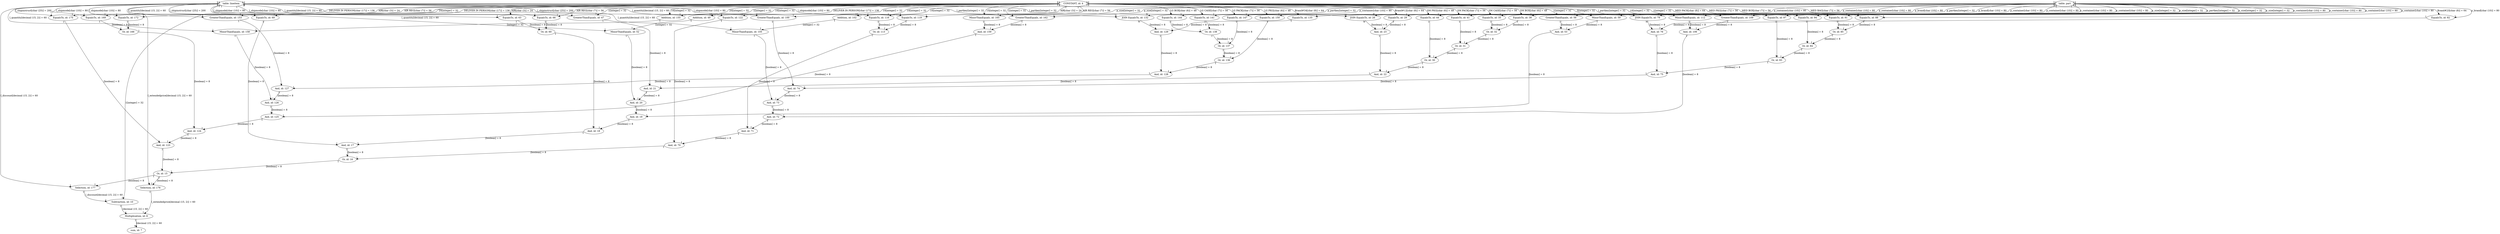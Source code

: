 digraph {
"CONSTANT, id: 4" -> "Addition, id: 155"[label="10[integer] = 32", headlabel="1", taillabel="1" ]
"table: lineitem" -> "MinorThanEquals, id: 52"[label="l_quantity[decimal (15, 2)] = 60", headlabel="1", taillabel="1" ]
"table: lineitem" -> "EqualsTo, id: 175"[label="l_shipinstruct[char (25)] = 200", headlabel="1", taillabel="1" ]
"table: lineitem" -> "GreaterThanEquals, id: 47"[label="l_quantity[decimal (15, 2)] = 60", headlabel="1", taillabel="1" ]
"CONSTANT, id: 4" -> "MinorThanEquals, id: 59"[label="5[integer] = 32", headlabel="1", taillabel="1" ]
"CONSTANT, id: 4" -> "Addition, id: 49"[label="1[integer] = 32", headlabel="1", taillabel="1" ]
"CONSTANT, id: 4" -> "GreaterThanEquals, id: 56"[label="1[integer] = 32", headlabel="1", taillabel="1" ]
"CONSTANT, id: 4" -> "EqualsTo, id: 44"[label="SM PKG[char (6)] = 48", headlabel="1", taillabel="1" ]
"table: lineitem" -> "MinorThanEquals, id: 158"[label="l_quantity[decimal (15, 2)] = 60", headlabel="1", taillabel="1" ]
"CONSTANT, id: 4" -> "EqualsTo, id: 172"[label="AIR REG[char (7)] = 56", headlabel="1", taillabel="1" ]
"CONSTANT, id: 4" -> "GreaterThanEquals, id: 100"[label="10[integer] = 32", headlabel="1", taillabel="1" ]
"table: lineitem" -> "GreaterThanEquals, id: 153"[label="l_quantity[decimal (15, 2)] = 60", headlabel="1", taillabel="1" ]
"CONSTANT, id: 4" -> "GreaterThanEquals, id: 162"[label="1[integer] = 32", headlabel="1", taillabel="1" ]
"table: part" -> "EqualsTo, id: 91"[label="p_container[char (10)] = 80", headlabel="1", taillabel="1" ]
"table: part" -> "JOIN EqualsTo, id: 26"[label="p_partkey[integer] = 32", headlabel="N", taillabel="1" ]
"table: part" -> "EqualsTo, id: 88"[label="p_container[char (10)] = 80", headlabel="1", taillabel="1" ]
"CONSTANT, id: 4" -> "MinorThanEquals, id: 165"[label="15[integer] = 32", headlabel="1", taillabel="1" ]
"CONSTANT, id: 4" -> "EqualsTo, id: 135"[label="Brand#34[char (8)] = 64", headlabel="1", taillabel="1" ]
"table: part" -> "EqualsTo, id: 135"[label="p_brand[char (10)] = 80", headlabel="1", taillabel="1" ]
"table: lineitem" -> "JOIN EqualsTo, id: 132"[label="l_partkey[integer] = 32", headlabel="N", taillabel="1" ]
"CONSTANT, id: 4" -> "EqualsTo, id: 29"[label="Brand#12[char (8)] = 64", headlabel="1", taillabel="1" ]
"CONSTANT, id: 4" -> "EqualsTo, id: 97"[label="MED PACK[char (8)] = 64", headlabel="1", taillabel="1" ]
"table: part" -> "MinorThanEquals, id: 112"[label="p_size[integer] = 32", headlabel="1", taillabel="1" ]
"CONSTANT, id: 4" -> "EqualsTo, id: 63"[label="AIR[char (3)] = 24", headlabel="1", taillabel="1" ]
"table: part" -> "EqualsTo, id: 94"[label="p_container[char (10)] = 80", headlabel="1", taillabel="1" ]
"table: part" -> "EqualsTo, id: 97"[label="p_container[char (10)] = 80", headlabel="1", taillabel="1" ]
"CONSTANT, id: 4" -> "EqualsTo, id: 169"[label="AIR[char (3)] = 24", headlabel="1", taillabel="1" ]
"CONSTANT, id: 4" -> "EqualsTo, id: 150"[label="LG PKG[char (6)] = 48", headlabel="1", taillabel="1" ]
"CONSTANT, id: 4" -> "EqualsTo, id: 66"[label="AIR REG[char (7)] = 56", headlabel="1", taillabel="1" ]
"CONSTANT, id: 4" -> "GreaterThanEquals, id: 109"[label="1[integer] = 32", headlabel="1", taillabel="1" ]
"table: lineitem" -> "JOIN EqualsTo, id: 79"[label="l_partkey[integer] = 32", headlabel="N", taillabel="1" ]
"table: lineitem" -> "EqualsTo, id: 66"[label="l_shipmode[char (10)] = 80", headlabel="1", taillabel="1" ]
"CONSTANT, id: 4" -> "EqualsTo, id: 88"[label="MED BAG[char (7)] = 56", headlabel="1", taillabel="1" ]
"table: lineitem" -> "EqualsTo, id: 63"[label="l_shipmode[char (10)] = 80", headlabel="1", taillabel="1" ]
"table: lineitem" -> "EqualsTo, id: 169"[label="l_shipmode[char (10)] = 80", headlabel="1", taillabel="1" ]
"table: part" -> "JOIN EqualsTo, id: 132"[label="p_partkey[integer] = 32", headlabel="N", taillabel="1" ]
"CONSTANT, id: 4" -> "EqualsTo, id: 69"[label="DELIVER IN PERSON[char (17)] = 136", headlabel="1", taillabel="1" ]
"CONSTANT, id: 4" -> "MinorThanEquals, id: 112"[label="10[integer] = 32", headlabel="1", taillabel="1" ]
"CONSTANT, id: 4" -> "EqualsTo, id: 144"[label="LG BOX[char (6)] = 48", headlabel="1", taillabel="1" ]
"table: lineitem" -> "MinorThanEquals, id: 105"[label="l_quantity[decimal (15, 2)] = 60", headlabel="1", taillabel="1" ]
"table: lineitem" -> "EqualsTo, id: 69"[label="l_shipinstruct[char (25)] = 200", headlabel="1", taillabel="1" ]
"table: part" -> "EqualsTo, id: 41"[label="p_container[char (10)] = 80", headlabel="1", taillabel="1" ]
"CONSTANT, id: 4" -> "EqualsTo, id: 119"[label="AIR REG[char (7)] = 56", headlabel="1", taillabel="1" ]
"table: part" -> "EqualsTo, id: 141"[label="p_container[char (10)] = 80", headlabel="1", taillabel="1" ]
"table: part" -> "EqualsTo, id: 38"[label="p_container[char (10)] = 80", headlabel="1", taillabel="1" ]
"CONSTANT, id: 4" -> "Addition, id: 102"[label="10[integer] = 32", headlabel="1", taillabel="1" ]
"CONSTANT, id: 4" -> "Addition, id: 102"[label="10[integer] = 32", headlabel="1", taillabel="1" ]
"table: lineitem" -> "JOIN EqualsTo, id: 26"[label="l_partkey[integer] = 32", headlabel="N", taillabel="1" ]
"table: part" -> "EqualsTo, id: 35"[label="p_container[char (10)] = 80", headlabel="1", taillabel="1" ]
"table: part" -> "EqualsTo, id: 82"[label="p_brand[char (10)] = 80", headlabel="1", taillabel="1" ]
"CONSTANT, id: 4" -> "EqualsTo, id: 175"[label="DELIVER IN PERSON[char (17)] = 136", headlabel="1", taillabel="1" ]
"CONSTANT, id: 4" -> "GreaterThanEquals, id: 153"[label="20[integer] = 32", headlabel="1", taillabel="1" ]
"CONSTANT, id: 4" -> "Addition, id: 49"[label="10[integer] = 32", headlabel="1", taillabel="1" ]
"table: lineitem" -> "EqualsTo, id: 172"[label="l_shipmode[char (10)] = 80", headlabel="1", taillabel="1" ]
"table: part" -> "EqualsTo, id: 150"[label="p_container[char (10)] = 80", headlabel="1", taillabel="1" ]
"CONSTANT, id: 4" -> "Addition, id: 155"[label="20[integer] = 32", headlabel="1", taillabel="1" ]
"table: part" -> "EqualsTo, id: 144"[label="p_container[char (10)] = 80", headlabel="1", taillabel="1" ]
"table: part" -> "EqualsTo, id: 147"[label="p_container[char (10)] = 80", headlabel="1", taillabel="1" ]
"table: lineitem" -> "EqualsTo, id: 122"[label="l_shipinstruct[char (25)] = 200", headlabel="1", taillabel="1" ]
"table: part" -> "GreaterThanEquals, id: 109"[label="p_size[integer] = 32", headlabel="1", taillabel="1" ]
"table: part" -> "EqualsTo, id: 44"[label="p_container[char (10)] = 80", headlabel="1", taillabel="1" ]
"table: part" -> "MinorThanEquals, id: 59"[label="p_size[integer] = 32", headlabel="1", taillabel="1" ]
"table: part" -> "GreaterThanEquals, id: 56"[label="p_size[integer] = 32", headlabel="1", taillabel="1" ]
"CONSTANT, id: 4" -> "EqualsTo, id: 141"[label="LG CASE[char (7)] = 56", headlabel="1", taillabel="1" ]
"CONSTANT, id: 4" -> "EqualsTo, id: 122"[label="DELIVER IN PERSON[char (17)] = 136", headlabel="1", taillabel="1" ]
"CONSTANT, id: 4" -> "GreaterThanEquals, id: 47"[label="1[integer] = 32", headlabel="1", taillabel="1" ]
"table: part" -> "EqualsTo, id: 29"[label="p_brand[char (10)] = 80", headlabel="1", taillabel="1" ]
"CONSTANT, id: 4" -> "EqualsTo, id: 91"[label="MED BOX[char (7)] = 56", headlabel="1", taillabel="1" ]
"table: part" -> "JOIN EqualsTo, id: 79"[label="p_partkey[integer] = 32", headlabel="N", taillabel="1" ]
"table: part" -> "GreaterThanEquals, id: 162"[label="p_size[integer] = 32", headlabel="1", taillabel="1" ]
"table: lineitem" -> "EqualsTo, id: 116"[label="l_shipmode[char (10)] = 80", headlabel="1", taillabel="1" ]
"table: lineitem" -> "GreaterThanEquals, id: 100"[label="l_quantity[decimal (15, 2)] = 60", headlabel="1", taillabel="1" ]
"table: part" -> "MinorThanEquals, id: 165"[label="p_size[integer] = 32", headlabel="1", taillabel="1" ]
"CONSTANT, id: 4" -> "EqualsTo, id: 38"[label="SM BOX[char (6)] = 48", headlabel="1", taillabel="1" ]
"CONSTANT, id: 4" -> "EqualsTo, id: 147"[label="LG PACK[char (7)] = 56", headlabel="1", taillabel="1" ]
"CONSTANT, id: 4" -> "EqualsTo, id: 41"[label="SM PACK[char (7)] = 56", headlabel="1", taillabel="1" ]
"table: lineitem" -> "EqualsTo, id: 119"[label="l_shipmode[char (10)] = 80", headlabel="1", taillabel="1" ]
"CONSTANT, id: 4" -> "EqualsTo, id: 82"[label="Brand#23[char (8)] = 64", headlabel="1", taillabel="1" ]
"CONSTANT, id: 4" -> "EqualsTo, id: 94"[label="MED PKG[char (7)] = 56", headlabel="1", taillabel="1" ]
"CONSTANT, id: 4" -> "EqualsTo, id: 35"[label="SM CASE[char (7)] = 56", headlabel="1", taillabel="1" ]
"CONSTANT, id: 4" -> "EqualsTo, id: 116"[label="AIR[char (3)] = 24", headlabel="1", taillabel="1" ]
"table: lineitem" -> "Selection, id: 177"[label="l_discount[decimal (15, 2)] = 60", headlabel="1", taillabel="1" ]
"table: lineitem" -> "Selection, id: 176"[label="l_extendedprice[decimal (15, 2)] = 60", headlabel="1", taillabel="1" ]
"JOIN EqualsTo, id: 26" -> "And, id: 23"[label="[boolean] = 8", headlabel="1", taillabel="N" ]
"EqualsTo, id: 29" -> "And, id: 23"[label="[boolean] = 8", headlabel="1", taillabel="1" ]
"EqualsTo, id: 35" -> "Or, id: 32"[label="[boolean] = 8", headlabel="1", taillabel="1" ]
"EqualsTo, id: 38" -> "Or, id: 32"[label="[boolean] = 8", headlabel="1", taillabel="1" ]
"Or, id: 32" -> "Or, id: 31"[label="[boolean] = 8", headlabel="1", taillabel="1" ]
"EqualsTo, id: 41" -> "Or, id: 31"[label="[boolean] = 8", headlabel="1", taillabel="1" ]
"Or, id: 31" -> "Or, id: 30"[label="[boolean] = 8", headlabel="1", taillabel="1" ]
"EqualsTo, id: 44" -> "Or, id: 30"[label="[boolean] = 8", headlabel="1", taillabel="1" ]
"And, id: 23" -> "And, id: 22"[label="[boolean] = 8", headlabel="1", taillabel="1" ]
"Or, id: 30" -> "And, id: 22"[label="[boolean] = 8", headlabel="1", taillabel="1" ]
"And, id: 22" -> "And, id: 21"[label="[boolean] = 8", headlabel="1", taillabel="1" ]
"GreaterThanEquals, id: 47" -> "And, id: 21"[label="[boolean] = 8", headlabel="1", taillabel="1" ]
"Addition, id: 49" -> "MinorThanEquals, id: 52"[label="[integer] = 32", headlabel="1", taillabel="1" ]
"And, id: 21" -> "And, id: 20"[label="[boolean] = 8", headlabel="1", taillabel="1" ]
"MinorThanEquals, id: 52" -> "And, id: 20"[label="[boolean] = 8", headlabel="1", taillabel="1" ]
"GreaterThanEquals, id: 56" -> "And, id: 53"[label="[boolean] = 8", headlabel="1", taillabel="1" ]
"MinorThanEquals, id: 59" -> "And, id: 53"[label="[boolean] = 8", headlabel="1", taillabel="1" ]
"And, id: 20" -> "And, id: 19"[label="[boolean] = 8", headlabel="1", taillabel="1" ]
"And, id: 53" -> "And, id: 19"[label="[boolean] = 8", headlabel="1", taillabel="1" ]
"EqualsTo, id: 63" -> "Or, id: 60"[label="[boolean] = 8", headlabel="1", taillabel="1" ]
"EqualsTo, id: 66" -> "Or, id: 60"[label="[boolean] = 8", headlabel="1", taillabel="1" ]
"And, id: 19" -> "And, id: 18"[label="[boolean] = 8", headlabel="1", taillabel="1" ]
"Or, id: 60" -> "And, id: 18"[label="[boolean] = 8", headlabel="1", taillabel="1" ]
"And, id: 18" -> "And, id: 17"[label="[boolean] = 8", headlabel="1", taillabel="1" ]
"EqualsTo, id: 69" -> "And, id: 17"[label="[boolean] = 8", headlabel="1", taillabel="1" ]
"JOIN EqualsTo, id: 79" -> "And, id: 76"[label="[boolean] = 8", headlabel="1", taillabel="N" ]
"EqualsTo, id: 82" -> "And, id: 76"[label="[boolean] = 8", headlabel="1", taillabel="1" ]
"EqualsTo, id: 88" -> "Or, id: 85"[label="[boolean] = 8", headlabel="1", taillabel="1" ]
"EqualsTo, id: 91" -> "Or, id: 85"[label="[boolean] = 8", headlabel="1", taillabel="1" ]
"Or, id: 85" -> "Or, id: 84"[label="[boolean] = 8", headlabel="1", taillabel="1" ]
"EqualsTo, id: 94" -> "Or, id: 84"[label="[boolean] = 8", headlabel="1", taillabel="1" ]
"Or, id: 84" -> "Or, id: 83"[label="[boolean] = 8", headlabel="1", taillabel="1" ]
"EqualsTo, id: 97" -> "Or, id: 83"[label="[boolean] = 8", headlabel="1", taillabel="1" ]
"And, id: 76" -> "And, id: 75"[label="[boolean] = 8", headlabel="1", taillabel="1" ]
"Or, id: 83" -> "And, id: 75"[label="[boolean] = 8", headlabel="1", taillabel="1" ]
"And, id: 75" -> "And, id: 74"[label="[boolean] = 8", headlabel="1", taillabel="1" ]
"GreaterThanEquals, id: 100" -> "And, id: 74"[label="[boolean] = 8", headlabel="1", taillabel="1" ]
"Addition, id: 102" -> "MinorThanEquals, id: 105"[label="[integer] = 32", headlabel="1", taillabel="1" ]
"And, id: 74" -> "And, id: 73"[label="[boolean] = 8", headlabel="1", taillabel="1" ]
"MinorThanEquals, id: 105" -> "And, id: 73"[label="[boolean] = 8", headlabel="1", taillabel="1" ]
"GreaterThanEquals, id: 109" -> "And, id: 106"[label="[boolean] = 8", headlabel="1", taillabel="1" ]
"MinorThanEquals, id: 112" -> "And, id: 106"[label="[boolean] = 8", headlabel="1", taillabel="1" ]
"And, id: 73" -> "And, id: 72"[label="[boolean] = 8", headlabel="1", taillabel="1" ]
"And, id: 106" -> "And, id: 72"[label="[boolean] = 8", headlabel="1", taillabel="1" ]
"EqualsTo, id: 116" -> "Or, id: 113"[label="[boolean] = 8", headlabel="1", taillabel="1" ]
"EqualsTo, id: 119" -> "Or, id: 113"[label="[boolean] = 8", headlabel="1", taillabel="1" ]
"And, id: 72" -> "And, id: 71"[label="[boolean] = 8", headlabel="1", taillabel="1" ]
"Or, id: 113" -> "And, id: 71"[label="[boolean] = 8", headlabel="1", taillabel="1" ]
"And, id: 71" -> "And, id: 70"[label="[boolean] = 8", headlabel="1", taillabel="1" ]
"EqualsTo, id: 122" -> "And, id: 70"[label="[boolean] = 8", headlabel="1", taillabel="1" ]
"And, id: 17" -> "Or, id: 16"[label="[boolean] = 8", headlabel="1", taillabel="1" ]
"And, id: 70" -> "Or, id: 16"[label="[boolean] = 8", headlabel="1", taillabel="1" ]
"JOIN EqualsTo, id: 132" -> "And, id: 129"[label="[boolean] = 8", headlabel="1", taillabel="N" ]
"EqualsTo, id: 135" -> "And, id: 129"[label="[boolean] = 8", headlabel="1", taillabel="1" ]
"EqualsTo, id: 141" -> "Or, id: 138"[label="[boolean] = 8", headlabel="1", taillabel="1" ]
"EqualsTo, id: 144" -> "Or, id: 138"[label="[boolean] = 8", headlabel="1", taillabel="1" ]
"Or, id: 138" -> "Or, id: 137"[label="[boolean] = 8", headlabel="1", taillabel="1" ]
"EqualsTo, id: 147" -> "Or, id: 137"[label="[boolean] = 8", headlabel="1", taillabel="1" ]
"Or, id: 137" -> "Or, id: 136"[label="[boolean] = 8", headlabel="1", taillabel="1" ]
"EqualsTo, id: 150" -> "Or, id: 136"[label="[boolean] = 8", headlabel="1", taillabel="1" ]
"And, id: 129" -> "And, id: 128"[label="[boolean] = 8", headlabel="1", taillabel="1" ]
"Or, id: 136" -> "And, id: 128"[label="[boolean] = 8", headlabel="1", taillabel="1" ]
"And, id: 128" -> "And, id: 127"[label="[boolean] = 8", headlabel="1", taillabel="1" ]
"GreaterThanEquals, id: 153" -> "And, id: 127"[label="[boolean] = 8", headlabel="1", taillabel="1" ]
"Addition, id: 155" -> "MinorThanEquals, id: 158"[label="[integer] = 32", headlabel="1", taillabel="1" ]
"And, id: 127" -> "And, id: 126"[label="[boolean] = 8", headlabel="1", taillabel="1" ]
"MinorThanEquals, id: 158" -> "And, id: 126"[label="[boolean] = 8", headlabel="1", taillabel="1" ]
"GreaterThanEquals, id: 162" -> "And, id: 159"[label="[boolean] = 8", headlabel="1", taillabel="1" ]
"MinorThanEquals, id: 165" -> "And, id: 159"[label="[boolean] = 8", headlabel="1", taillabel="1" ]
"And, id: 126" -> "And, id: 125"[label="[boolean] = 8", headlabel="1", taillabel="1" ]
"And, id: 159" -> "And, id: 125"[label="[boolean] = 8", headlabel="1", taillabel="1" ]
"EqualsTo, id: 169" -> "Or, id: 166"[label="[boolean] = 8", headlabel="1", taillabel="1" ]
"EqualsTo, id: 172" -> "Or, id: 166"[label="[boolean] = 8", headlabel="1", taillabel="1" ]
"And, id: 125" -> "And, id: 124"[label="[boolean] = 8", headlabel="1", taillabel="1" ]
"Or, id: 166" -> "And, id: 124"[label="[boolean] = 8", headlabel="1", taillabel="1" ]
"And, id: 124" -> "And, id: 123"[label="[boolean] = 8", headlabel="1", taillabel="1" ]
"EqualsTo, id: 175" -> "And, id: 123"[label="[boolean] = 8", headlabel="1", taillabel="1" ]
"Or, id: 16" -> "Or, id: 15"[label="[boolean] = 8", headlabel="1", taillabel="1" ]
"And, id: 123" -> "Or, id: 15"[label="[boolean] = 8", headlabel="1", taillabel="1" ]
"Or, id: 15" -> "Selection, id: 176"[label="[boolean] = 8", headlabel="1", taillabel="1" ]
"Or, id: 15" -> "Selection, id: 177"[label="[boolean] = 8", headlabel="1", taillabel="1" ]
"CONSTANT, id: 4" -> "Subtraction, id: 10"[label="1[integer] = 32", headlabel="1", taillabel="1" ]
"Selection, id: 177" -> "Subtraction, id: 10"[label="l_discount[decimal (15, 2)] = 60", headlabel="1", taillabel="1" ]
"Selection, id: 176" -> "Multiplication, id: 8"[label="l_extendedprice[decimal (15, 2)] = 60", headlabel="1", taillabel="1" ]
"Subtraction, id: 10" -> "Multiplication, id: 8"[label="[decimal (15, 2)] = 60", headlabel="1", taillabel="1" ]
"Multiplication, id: 8" -> "sum, id: 7"[label="[decimal (15, 2)] = 60", headlabel="N", taillabel="1" ]
}

